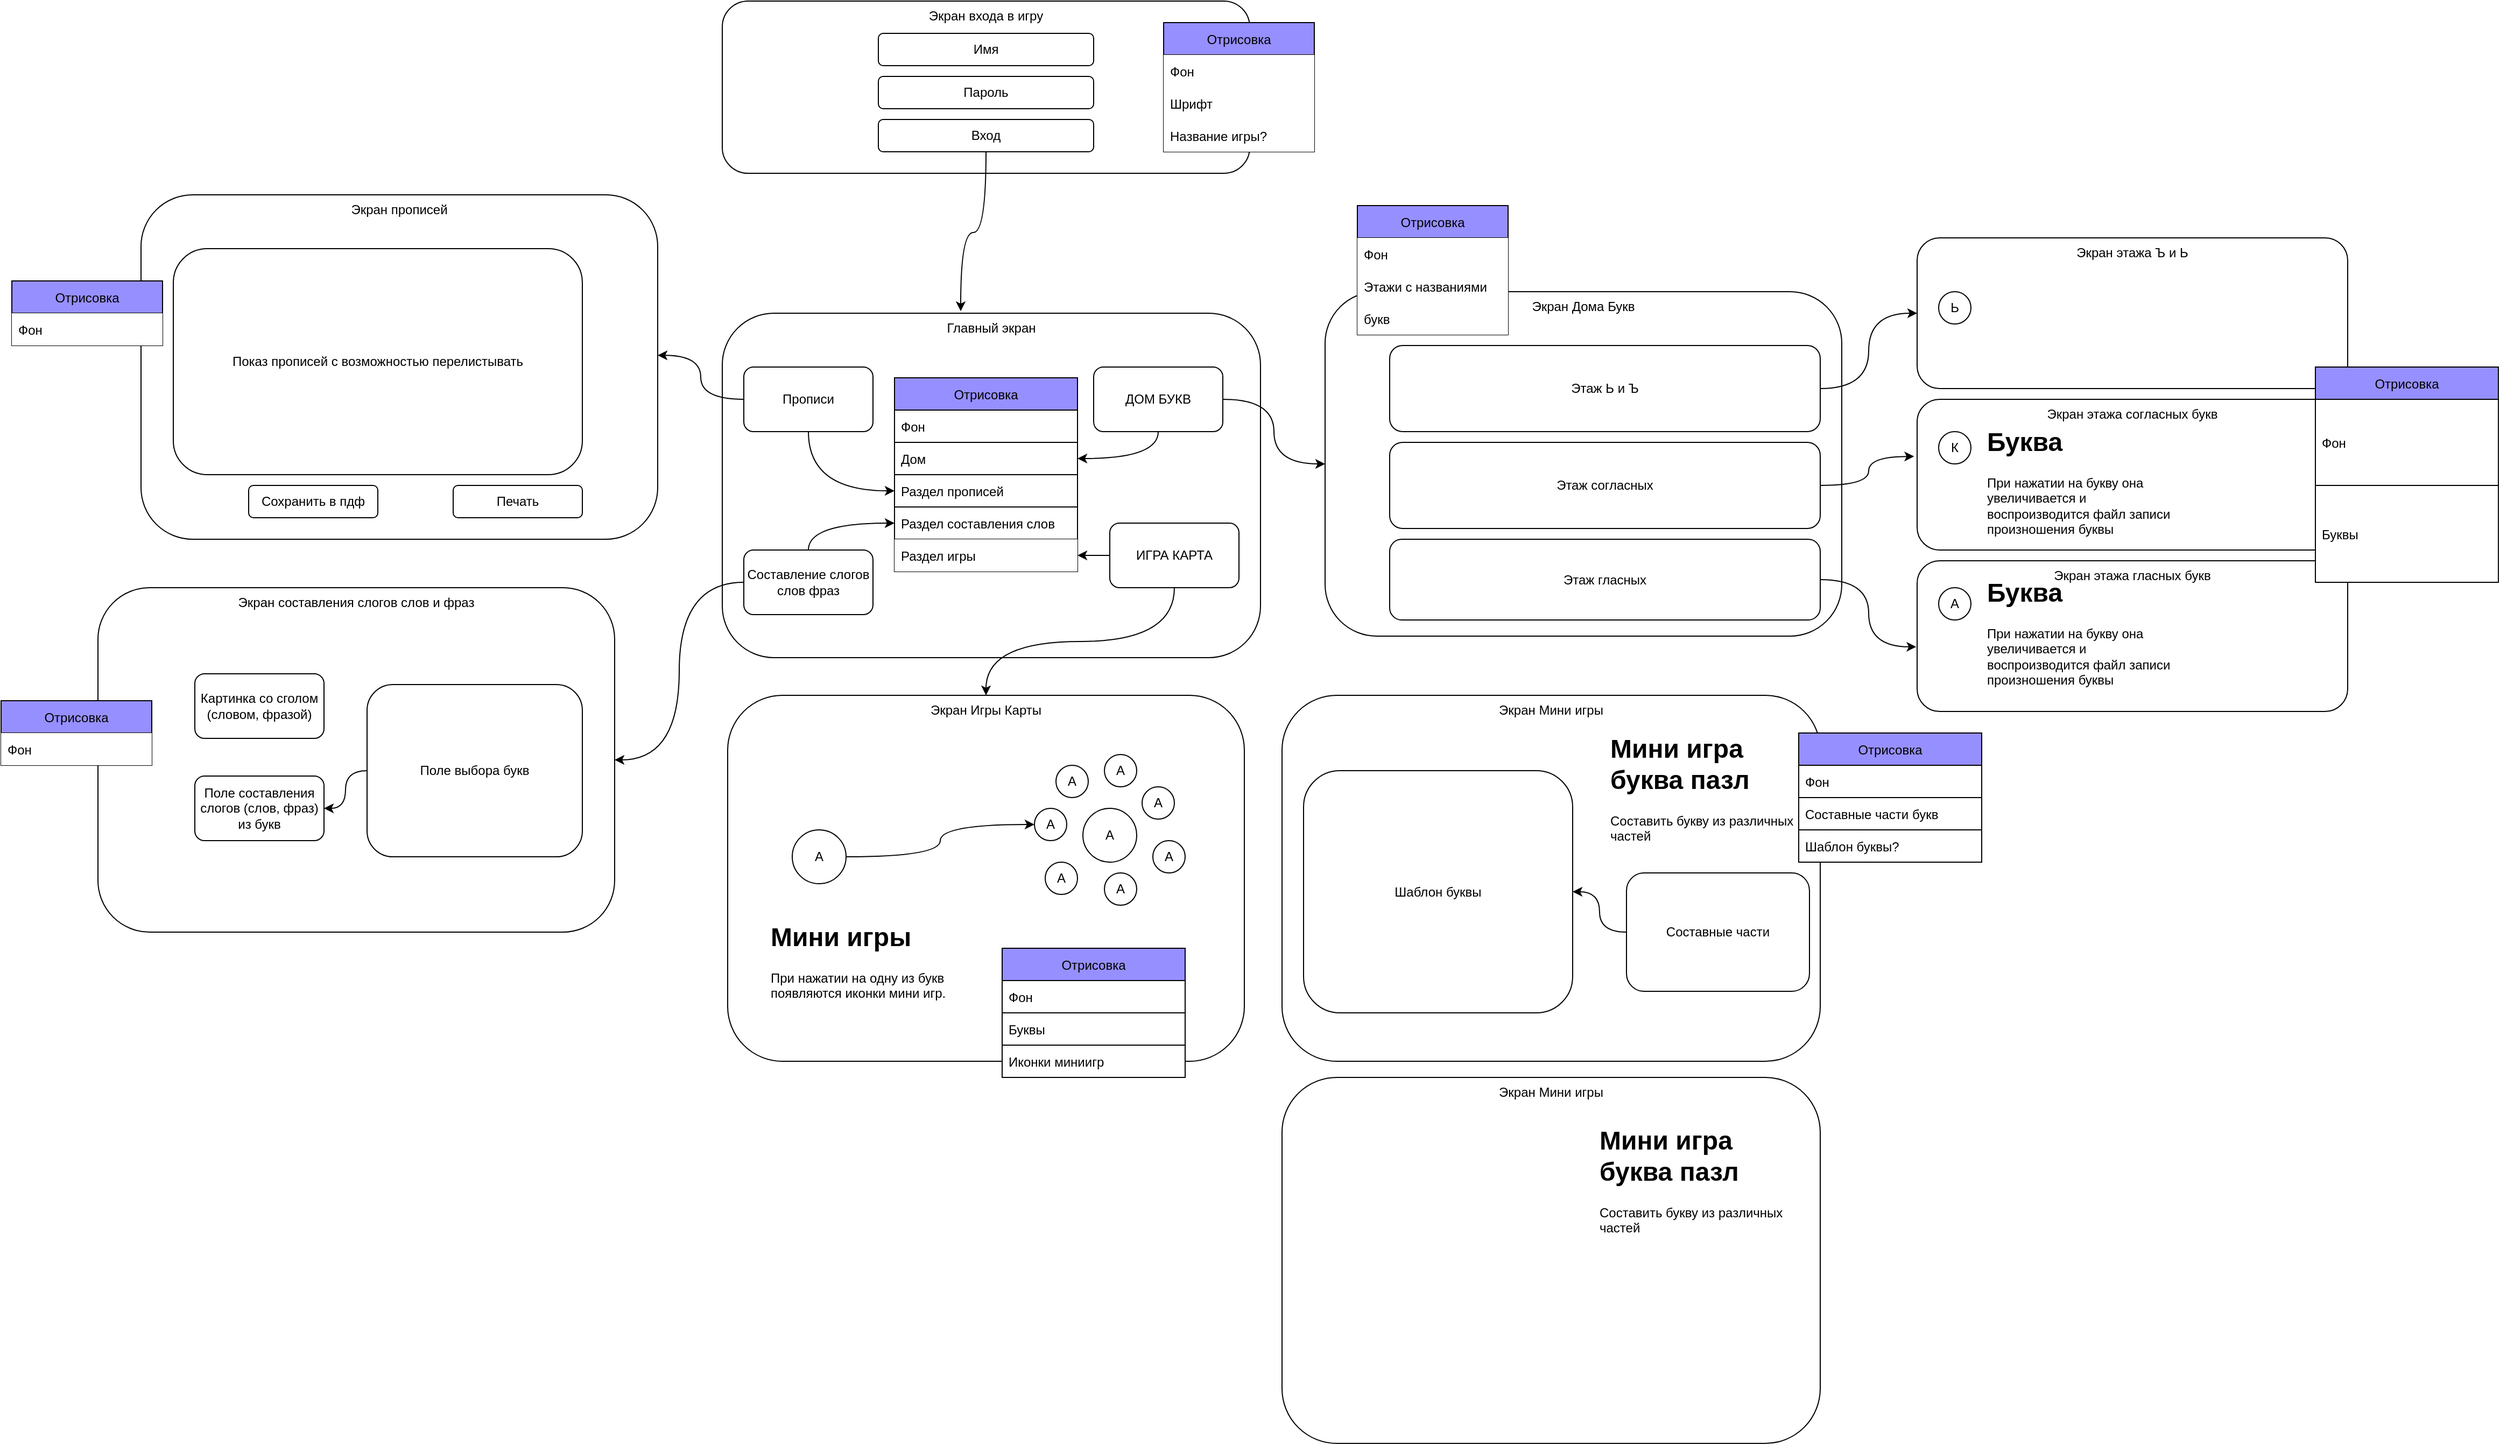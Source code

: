 <mxfile version="15.8.7" type="device"><diagram id="fWGqU9mlyFBTB8GUY1aj" name="Страница 1"><mxGraphModel dx="1929" dy="865" grid="1" gridSize="10" guides="1" tooltips="1" connect="1" arrows="1" fold="1" page="1" pageScale="1" pageWidth="827" pageHeight="1169" math="0" shadow="0"><root><mxCell id="0"/><mxCell id="1" parent="0"/><mxCell id="bsmLuM1coitODcAGCPhI-56" value="Экран входа в игру" style="rounded=1;whiteSpace=wrap;html=1;verticalAlign=top;" parent="1" vertex="1"><mxGeometry x="120" y="10" width="490" height="160" as="geometry"/></mxCell><mxCell id="bsmLuM1coitODcAGCPhI-57" value="Имя" style="rounded=1;whiteSpace=wrap;html=1;comic=0;" parent="1" vertex="1"><mxGeometry x="265" y="40" width="200" height="30" as="geometry"/></mxCell><mxCell id="bsmLuM1coitODcAGCPhI-58" value="Главный экран" style="rounded=1;whiteSpace=wrap;html=1;verticalAlign=top;" parent="1" vertex="1"><mxGeometry x="120" y="300" width="500" height="320" as="geometry"/></mxCell><mxCell id="sqj6honU5eyAA5BQc8_O-40" style="edgeStyle=orthogonalEdgeStyle;curved=1;rounded=0;orthogonalLoop=1;jettySize=auto;html=1;exitX=0;exitY=0.5;exitDx=0;exitDy=0;entryX=1;entryY=0.5;entryDx=0;entryDy=0;" edge="1" parent="1" source="bsmLuM1coitODcAGCPhI-59" target="sqj6honU5eyAA5BQc8_O-22"><mxGeometry relative="1" as="geometry"/></mxCell><mxCell id="sqj6honU5eyAA5BQc8_O-62" style="edgeStyle=orthogonalEdgeStyle;curved=1;rounded=0;orthogonalLoop=1;jettySize=auto;html=1;exitX=0.5;exitY=0;exitDx=0;exitDy=0;entryX=0;entryY=0.75;entryDx=0;entryDy=0;" edge="1" parent="1" source="bsmLuM1coitODcAGCPhI-59" target="sqj6honU5eyAA5BQc8_O-51"><mxGeometry relative="1" as="geometry"/></mxCell><mxCell id="bsmLuM1coitODcAGCPhI-59" value="Составление слогов слов фраз" style="rounded=1;whiteSpace=wrap;html=1;" parent="1" vertex="1"><mxGeometry x="140" y="520" width="120" height="60" as="geometry"/></mxCell><mxCell id="sqj6honU5eyAA5BQc8_O-39" style="edgeStyle=orthogonalEdgeStyle;curved=1;rounded=0;orthogonalLoop=1;jettySize=auto;html=1;exitX=0;exitY=0.5;exitDx=0;exitDy=0;entryX=1;entryY=0.466;entryDx=0;entryDy=0;entryPerimeter=0;" edge="1" parent="1" source="bsmLuM1coitODcAGCPhI-60" target="sqj6honU5eyAA5BQc8_O-35"><mxGeometry relative="1" as="geometry"/></mxCell><mxCell id="sqj6honU5eyAA5BQc8_O-61" style="edgeStyle=orthogonalEdgeStyle;curved=1;rounded=0;orthogonalLoop=1;jettySize=auto;html=1;exitX=0.5;exitY=1;exitDx=0;exitDy=0;entryX=0;entryY=0.5;entryDx=0;entryDy=0;" edge="1" parent="1" source="bsmLuM1coitODcAGCPhI-60" target="sqj6honU5eyAA5BQc8_O-53"><mxGeometry relative="1" as="geometry"/></mxCell><mxCell id="bsmLuM1coitODcAGCPhI-60" value="Прописи" style="rounded=1;whiteSpace=wrap;html=1;" parent="1" vertex="1"><mxGeometry x="140" y="350" width="120" height="60" as="geometry"/></mxCell><mxCell id="sqj6honU5eyAA5BQc8_O-30" style="edgeStyle=orthogonalEdgeStyle;curved=1;rounded=0;orthogonalLoop=1;jettySize=auto;html=1;exitX=1;exitY=0.5;exitDx=0;exitDy=0;entryX=0;entryY=0.5;entryDx=0;entryDy=0;" edge="1" parent="1" source="bsmLuM1coitODcAGCPhI-61" target="sqj6honU5eyAA5BQc8_O-7"><mxGeometry relative="1" as="geometry"/></mxCell><mxCell id="sqj6honU5eyAA5BQc8_O-58" style="edgeStyle=orthogonalEdgeStyle;curved=1;rounded=0;orthogonalLoop=1;jettySize=auto;html=1;exitX=0.5;exitY=1;exitDx=0;exitDy=0;entryX=1;entryY=0.5;entryDx=0;entryDy=0;" edge="1" parent="1" source="bsmLuM1coitODcAGCPhI-61" target="sqj6honU5eyAA5BQc8_O-52"><mxGeometry relative="1" as="geometry"/></mxCell><mxCell id="bsmLuM1coitODcAGCPhI-61" value="ДОМ БУКВ" style="rounded=1;whiteSpace=wrap;html=1;" parent="1" vertex="1"><mxGeometry x="465" y="350" width="120" height="60" as="geometry"/></mxCell><mxCell id="sqj6honU5eyAA5BQc8_O-28" style="edgeStyle=orthogonalEdgeStyle;curved=1;rounded=0;orthogonalLoop=1;jettySize=auto;html=1;exitX=0.5;exitY=1;exitDx=0;exitDy=0;" edge="1" parent="1" source="bsmLuM1coitODcAGCPhI-62" target="bsmLuM1coitODcAGCPhI-66"><mxGeometry relative="1" as="geometry"/></mxCell><mxCell id="sqj6honU5eyAA5BQc8_O-59" style="edgeStyle=orthogonalEdgeStyle;curved=1;rounded=0;orthogonalLoop=1;jettySize=auto;html=1;exitX=0;exitY=0.5;exitDx=0;exitDy=0;entryX=1;entryY=0.5;entryDx=0;entryDy=0;" edge="1" parent="1" source="bsmLuM1coitODcAGCPhI-62" target="sqj6honU5eyAA5BQc8_O-57"><mxGeometry relative="1" as="geometry"/></mxCell><mxCell id="bsmLuM1coitODcAGCPhI-62" value="ИГРА КАРТА" style="rounded=1;whiteSpace=wrap;html=1;" parent="1" vertex="1"><mxGeometry x="480" y="495" width="120" height="60" as="geometry"/></mxCell><mxCell id="bsmLuM1coitODcAGCPhI-66" value="Экран Игры Карты" style="rounded=1;whiteSpace=wrap;html=1;verticalAlign=top;" parent="1" vertex="1"><mxGeometry x="125" y="655" width="480" height="340" as="geometry"/></mxCell><mxCell id="bsmLuM1coitODcAGCPhI-67" value="А" style="ellipse;whiteSpace=wrap;html=1;aspect=fixed;" parent="1" vertex="1"><mxGeometry x="455" y="760" width="50" height="50" as="geometry"/></mxCell><mxCell id="bsmLuM1coitODcAGCPhI-68" value="А" style="ellipse;whiteSpace=wrap;html=1;aspect=fixed;" parent="1" vertex="1"><mxGeometry x="430" y="720" width="30" height="30" as="geometry"/></mxCell><mxCell id="bsmLuM1coitODcAGCPhI-69" value="А" style="ellipse;whiteSpace=wrap;html=1;aspect=fixed;" parent="1" vertex="1"><mxGeometry x="475" y="710" width="30" height="30" as="geometry"/></mxCell><mxCell id="bsmLuM1coitODcAGCPhI-70" value="А" style="ellipse;whiteSpace=wrap;html=1;aspect=fixed;" parent="1" vertex="1"><mxGeometry x="510" y="740" width="30" height="30" as="geometry"/></mxCell><mxCell id="bsmLuM1coitODcAGCPhI-71" value="А" style="ellipse;whiteSpace=wrap;html=1;aspect=fixed;" parent="1" vertex="1"><mxGeometry x="520" y="790" width="30" height="30" as="geometry"/></mxCell><mxCell id="bsmLuM1coitODcAGCPhI-72" value="А" style="ellipse;whiteSpace=wrap;html=1;aspect=fixed;" parent="1" vertex="1"><mxGeometry x="475" y="820" width="30" height="30" as="geometry"/></mxCell><mxCell id="bsmLuM1coitODcAGCPhI-73" value="А" style="ellipse;whiteSpace=wrap;html=1;aspect=fixed;" parent="1" vertex="1"><mxGeometry x="420" y="810" width="30" height="30" as="geometry"/></mxCell><mxCell id="bsmLuM1coitODcAGCPhI-74" value="А" style="ellipse;whiteSpace=wrap;html=1;aspect=fixed;" parent="1" vertex="1"><mxGeometry x="410" y="760" width="30" height="30" as="geometry"/></mxCell><mxCell id="sqj6honU5eyAA5BQc8_O-1" value="Пароль" style="rounded=1;whiteSpace=wrap;html=1;comic=0;" vertex="1" parent="1"><mxGeometry x="265" y="80" width="200" height="30" as="geometry"/></mxCell><mxCell id="sqj6honU5eyAA5BQc8_O-31" style="edgeStyle=orthogonalEdgeStyle;curved=1;rounded=0;orthogonalLoop=1;jettySize=auto;html=1;exitX=0.5;exitY=1;exitDx=0;exitDy=0;entryX=0.443;entryY=-0.006;entryDx=0;entryDy=0;entryPerimeter=0;" edge="1" parent="1" source="sqj6honU5eyAA5BQc8_O-2" target="bsmLuM1coitODcAGCPhI-58"><mxGeometry relative="1" as="geometry"/></mxCell><mxCell id="sqj6honU5eyAA5BQc8_O-2" value="Вход" style="rounded=1;whiteSpace=wrap;html=1;comic=0;" vertex="1" parent="1"><mxGeometry x="265" y="120" width="200" height="30" as="geometry"/></mxCell><mxCell id="sqj6honU5eyAA5BQc8_O-4" value="&lt;h1&gt;Мини игры&lt;/h1&gt;&lt;p&gt;При нажатии на одну из букв появляются иконки мини игр.&lt;/p&gt;" style="text;html=1;strokeColor=none;fillColor=none;spacing=5;spacingTop=-20;whiteSpace=wrap;overflow=hidden;rounded=0;comic=0;" vertex="1" parent="1"><mxGeometry x="160" y="860" width="190" height="120" as="geometry"/></mxCell><mxCell id="sqj6honU5eyAA5BQc8_O-29" style="edgeStyle=orthogonalEdgeStyle;curved=1;rounded=0;orthogonalLoop=1;jettySize=auto;html=1;exitX=1;exitY=0.5;exitDx=0;exitDy=0;entryX=0;entryY=0.5;entryDx=0;entryDy=0;" edge="1" parent="1" source="sqj6honU5eyAA5BQc8_O-5" target="bsmLuM1coitODcAGCPhI-74"><mxGeometry relative="1" as="geometry"/></mxCell><mxCell id="sqj6honU5eyAA5BQc8_O-5" value="А" style="ellipse;whiteSpace=wrap;html=1;aspect=fixed;" vertex="1" parent="1"><mxGeometry x="185" y="780" width="50" height="50" as="geometry"/></mxCell><mxCell id="sqj6honU5eyAA5BQc8_O-7" value="Экран Дома Букв" style="rounded=1;whiteSpace=wrap;html=1;verticalAlign=top;" vertex="1" parent="1"><mxGeometry x="680" y="280" width="480" height="320" as="geometry"/></mxCell><mxCell id="sqj6honU5eyAA5BQc8_O-32" style="edgeStyle=orthogonalEdgeStyle;curved=1;rounded=0;orthogonalLoop=1;jettySize=auto;html=1;exitX=1;exitY=0.5;exitDx=0;exitDy=0;entryX=0;entryY=0.5;entryDx=0;entryDy=0;" edge="1" parent="1" source="bsmLuM1coitODcAGCPhI-65" target="sqj6honU5eyAA5BQc8_O-10"><mxGeometry relative="1" as="geometry"/></mxCell><mxCell id="bsmLuM1coitODcAGCPhI-65" value="Этаж Ь и Ъ" style="rounded=1;whiteSpace=wrap;html=1;" parent="1" vertex="1"><mxGeometry x="740" y="330" width="400" height="80" as="geometry"/></mxCell><mxCell id="sqj6honU5eyAA5BQc8_O-33" style="edgeStyle=orthogonalEdgeStyle;curved=1;rounded=0;orthogonalLoop=1;jettySize=auto;html=1;exitX=1;exitY=0.5;exitDx=0;exitDy=0;entryX=-0.007;entryY=0.379;entryDx=0;entryDy=0;entryPerimeter=0;" edge="1" parent="1" source="bsmLuM1coitODcAGCPhI-64" target="sqj6honU5eyAA5BQc8_O-11"><mxGeometry relative="1" as="geometry"/></mxCell><mxCell id="bsmLuM1coitODcAGCPhI-64" value="Этаж согласных" style="rounded=1;whiteSpace=wrap;html=1;" parent="1" vertex="1"><mxGeometry x="740" y="420" width="400" height="80" as="geometry"/></mxCell><mxCell id="sqj6honU5eyAA5BQc8_O-34" style="edgeStyle=orthogonalEdgeStyle;curved=1;rounded=0;orthogonalLoop=1;jettySize=auto;html=1;exitX=1;exitY=0.5;exitDx=0;exitDy=0;entryX=-0.002;entryY=0.571;entryDx=0;entryDy=0;entryPerimeter=0;" edge="1" parent="1" source="bsmLuM1coitODcAGCPhI-63" target="sqj6honU5eyAA5BQc8_O-12"><mxGeometry relative="1" as="geometry"/></mxCell><mxCell id="bsmLuM1coitODcAGCPhI-63" value="Этаж гласных" style="rounded=1;whiteSpace=wrap;html=1;" parent="1" vertex="1"><mxGeometry x="740" y="510" width="400" height="75" as="geometry"/></mxCell><mxCell id="sqj6honU5eyAA5BQc8_O-10" value="Экран этажа Ъ и Ь" style="rounded=1;whiteSpace=wrap;html=1;comic=0;verticalAlign=top;" vertex="1" parent="1"><mxGeometry x="1230" y="230" width="400" height="140" as="geometry"/></mxCell><mxCell id="sqj6honU5eyAA5BQc8_O-11" value="Экран этажа согласных букв" style="rounded=1;whiteSpace=wrap;html=1;comic=0;verticalAlign=top;" vertex="1" parent="1"><mxGeometry x="1230" y="380" width="400" height="140" as="geometry"/></mxCell><mxCell id="sqj6honU5eyAA5BQc8_O-12" value="Экран этажа гласных букв" style="rounded=1;whiteSpace=wrap;html=1;comic=0;verticalAlign=top;" vertex="1" parent="1"><mxGeometry x="1230" y="530" width="400" height="140" as="geometry"/></mxCell><mxCell id="sqj6honU5eyAA5BQc8_O-17" value="К" style="ellipse;whiteSpace=wrap;html=1;aspect=fixed;comic=0;" vertex="1" parent="1"><mxGeometry x="1250" y="410" width="30" height="30" as="geometry"/></mxCell><mxCell id="sqj6honU5eyAA5BQc8_O-18" value="&lt;h1&gt;Буква&lt;/h1&gt;&lt;p&gt;При нажатии на букву она увеличивается и воспроизводится файл записи произношения буквы&lt;/p&gt;" style="text;html=1;strokeColor=none;fillColor=none;spacing=5;spacingTop=-20;whiteSpace=wrap;overflow=hidden;rounded=0;comic=0;" vertex="1" parent="1"><mxGeometry x="1290" y="400" width="190" height="120" as="geometry"/></mxCell><mxCell id="sqj6honU5eyAA5BQc8_O-19" value="&lt;h1&gt;Буква&lt;/h1&gt;&lt;p&gt;При нажатии на букву она увеличивается и воспроизводится файл записи произношения буквы&lt;/p&gt;" style="text;html=1;strokeColor=none;fillColor=none;spacing=5;spacingTop=-20;whiteSpace=wrap;overflow=hidden;rounded=0;comic=0;" vertex="1" parent="1"><mxGeometry x="1290" y="540" width="190" height="120" as="geometry"/></mxCell><mxCell id="sqj6honU5eyAA5BQc8_O-20" value="А" style="ellipse;whiteSpace=wrap;html=1;aspect=fixed;comic=0;" vertex="1" parent="1"><mxGeometry x="1250" y="555" width="30" height="30" as="geometry"/></mxCell><mxCell id="sqj6honU5eyAA5BQc8_O-21" value="Ь" style="ellipse;whiteSpace=wrap;html=1;aspect=fixed;comic=0;" vertex="1" parent="1"><mxGeometry x="1250" y="280" width="30" height="30" as="geometry"/></mxCell><mxCell id="sqj6honU5eyAA5BQc8_O-22" value="Экран составления слогов слов и фраз" style="rounded=1;whiteSpace=wrap;html=1;verticalAlign=top;" vertex="1" parent="1"><mxGeometry x="-460" y="555" width="480" height="320" as="geometry"/></mxCell><mxCell id="sqj6honU5eyAA5BQc8_O-23" value="Картинка со сголом (словом, фразой)" style="rounded=1;whiteSpace=wrap;html=1;comic=0;" vertex="1" parent="1"><mxGeometry x="-370" y="635" width="120" height="60" as="geometry"/></mxCell><mxCell id="sqj6honU5eyAA5BQc8_O-26" style="edgeStyle=orthogonalEdgeStyle;rounded=0;orthogonalLoop=1;jettySize=auto;html=1;exitX=0;exitY=0.5;exitDx=0;exitDy=0;entryX=1;entryY=0.5;entryDx=0;entryDy=0;curved=1;" edge="1" parent="1" source="sqj6honU5eyAA5BQc8_O-24" target="sqj6honU5eyAA5BQc8_O-25"><mxGeometry relative="1" as="geometry"/></mxCell><mxCell id="sqj6honU5eyAA5BQc8_O-24" value="Поле выбора букв" style="rounded=1;whiteSpace=wrap;html=1;comic=0;" vertex="1" parent="1"><mxGeometry x="-210" y="645" width="200" height="160" as="geometry"/></mxCell><mxCell id="sqj6honU5eyAA5BQc8_O-25" value="Поле составления слогов (слов, фраз) из букв" style="rounded=1;whiteSpace=wrap;html=1;comic=0;" vertex="1" parent="1"><mxGeometry x="-370" y="730" width="120" height="60" as="geometry"/></mxCell><mxCell id="sqj6honU5eyAA5BQc8_O-35" value="Экран прописей" style="rounded=1;whiteSpace=wrap;html=1;verticalAlign=top;" vertex="1" parent="1"><mxGeometry x="-420" y="190" width="480" height="320" as="geometry"/></mxCell><mxCell id="sqj6honU5eyAA5BQc8_O-36" value="Показ прописей с возможностью перелистывать" style="rounded=1;whiteSpace=wrap;html=1;comic=0;" vertex="1" parent="1"><mxGeometry x="-390" y="240" width="380" height="210" as="geometry"/></mxCell><mxCell id="sqj6honU5eyAA5BQc8_O-37" value="Сохранить в пдф" style="rounded=1;whiteSpace=wrap;html=1;comic=0;" vertex="1" parent="1"><mxGeometry x="-320" y="460" width="120" height="30" as="geometry"/></mxCell><mxCell id="sqj6honU5eyAA5BQc8_O-38" value="Печать" style="rounded=1;whiteSpace=wrap;html=1;comic=0;" vertex="1" parent="1"><mxGeometry x="-130" y="460" width="120" height="30" as="geometry"/></mxCell><mxCell id="sqj6honU5eyAA5BQc8_O-41" value="Отрисовка" style="swimlane;fontStyle=0;childLayout=stackLayout;horizontal=1;startSize=30;horizontalStack=0;resizeParent=1;resizeParentMax=0;resizeLast=0;collapsible=1;marginBottom=0;comic=0;fillColor=#968FFF;" vertex="1" parent="1"><mxGeometry x="530" y="30" width="140" height="120" as="geometry"/></mxCell><mxCell id="sqj6honU5eyAA5BQc8_O-42" value="Фон" style="text;align=left;verticalAlign=middle;spacingLeft=4;spacingRight=4;overflow=hidden;points=[[0,0.5],[1,0.5]];portConstraint=eastwest;rotatable=0;comic=0;fillColor=default;" vertex="1" parent="sqj6honU5eyAA5BQc8_O-41"><mxGeometry y="30" width="140" height="30" as="geometry"/></mxCell><mxCell id="sqj6honU5eyAA5BQc8_O-43" value="Шрифт" style="text;strokeColor=none;fillColor=default;align=left;verticalAlign=middle;spacingLeft=4;spacingRight=4;overflow=hidden;points=[[0,0.5],[1,0.5]];portConstraint=eastwest;rotatable=0;comic=0;" vertex="1" parent="sqj6honU5eyAA5BQc8_O-41"><mxGeometry y="60" width="140" height="30" as="geometry"/></mxCell><mxCell id="sqj6honU5eyAA5BQc8_O-44" value="Название игры?" style="text;strokeColor=none;fillColor=default;align=left;verticalAlign=middle;spacingLeft=4;spacingRight=4;overflow=hidden;points=[[0,0.5],[1,0.5]];portConstraint=eastwest;rotatable=0;comic=0;" vertex="1" parent="sqj6honU5eyAA5BQc8_O-41"><mxGeometry y="90" width="140" height="30" as="geometry"/></mxCell><mxCell id="sqj6honU5eyAA5BQc8_O-45" value="Экран Мини игры" style="rounded=1;whiteSpace=wrap;html=1;verticalAlign=top;" vertex="1" parent="1"><mxGeometry x="640" y="655" width="500" height="340" as="geometry"/></mxCell><mxCell id="sqj6honU5eyAA5BQc8_O-46" value="&lt;h1&gt;Мини игра буква пазл&lt;/h1&gt;&lt;p&gt;Составить букву из различных частей&lt;/p&gt;" style="text;html=1;strokeColor=none;fillColor=none;spacing=5;spacingTop=-20;whiteSpace=wrap;overflow=hidden;rounded=0;comic=0;" vertex="1" parent="1"><mxGeometry x="940" y="685" width="190" height="120" as="geometry"/></mxCell><mxCell id="sqj6honU5eyAA5BQc8_O-47" value="Шаблон буквы" style="rounded=1;whiteSpace=wrap;html=1;comic=0;" vertex="1" parent="1"><mxGeometry x="660" y="725" width="250" height="225" as="geometry"/></mxCell><mxCell id="sqj6honU5eyAA5BQc8_O-50" style="edgeStyle=orthogonalEdgeStyle;curved=1;rounded=0;orthogonalLoop=1;jettySize=auto;html=1;exitX=0;exitY=0.5;exitDx=0;exitDy=0;entryX=1;entryY=0.5;entryDx=0;entryDy=0;" edge="1" parent="1" source="sqj6honU5eyAA5BQc8_O-48" target="sqj6honU5eyAA5BQc8_O-47"><mxGeometry relative="1" as="geometry"/></mxCell><mxCell id="sqj6honU5eyAA5BQc8_O-48" value="Составные части" style="rounded=1;whiteSpace=wrap;html=1;comic=0;" vertex="1" parent="1"><mxGeometry x="960" y="820" width="170" height="110" as="geometry"/></mxCell><mxCell id="sqj6honU5eyAA5BQc8_O-51" value="Отрисовка" style="swimlane;fontStyle=0;childLayout=stackLayout;horizontal=1;startSize=30;horizontalStack=0;resizeParent=1;resizeParentMax=0;resizeLast=0;collapsible=1;marginBottom=0;comic=0;fillColor=#968FFF;" vertex="1" parent="1"><mxGeometry x="280" y="360" width="170" height="180" as="geometry"/></mxCell><mxCell id="sqj6honU5eyAA5BQc8_O-55" value="Фон    " style="text;align=left;verticalAlign=middle;spacingLeft=4;spacingRight=4;overflow=hidden;points=[[0,0.5],[1,0.5]];portConstraint=eastwest;rotatable=0;comic=0;fillColor=default;strokeColor=default;" vertex="1" parent="sqj6honU5eyAA5BQc8_O-51"><mxGeometry y="30" width="170" height="30" as="geometry"/></mxCell><mxCell id="sqj6honU5eyAA5BQc8_O-52" value="Дом" style="text;align=left;verticalAlign=middle;spacingLeft=4;spacingRight=4;overflow=hidden;points=[[0,0.5],[1,0.5]];portConstraint=eastwest;rotatable=0;comic=0;fillColor=default;strokeColor=default;" vertex="1" parent="sqj6honU5eyAA5BQc8_O-51"><mxGeometry y="60" width="170" height="30" as="geometry"/></mxCell><mxCell id="sqj6honU5eyAA5BQc8_O-53" value="Раздел прописей" style="text;strokeColor=default;fillColor=default;align=left;verticalAlign=middle;spacingLeft=4;spacingRight=4;overflow=hidden;points=[[0,0.5],[1,0.5]];portConstraint=eastwest;rotatable=0;comic=0;" vertex="1" parent="sqj6honU5eyAA5BQc8_O-51"><mxGeometry y="90" width="170" height="30" as="geometry"/></mxCell><mxCell id="sqj6honU5eyAA5BQc8_O-56" value="Раздел составления слов" style="text;strokeColor=default;fillColor=default;align=left;verticalAlign=middle;spacingLeft=4;spacingRight=4;overflow=hidden;points=[[0,0.5],[1,0.5]];portConstraint=eastwest;rotatable=0;comic=0;" vertex="1" parent="sqj6honU5eyAA5BQc8_O-51"><mxGeometry y="120" width="170" height="30" as="geometry"/></mxCell><mxCell id="sqj6honU5eyAA5BQc8_O-57" value="Раздел игры" style="text;strokeColor=none;fillColor=default;align=left;verticalAlign=middle;spacingLeft=4;spacingRight=4;overflow=hidden;points=[[0,0.5],[1,0.5]];portConstraint=eastwest;rotatable=0;comic=0;" vertex="1" parent="sqj6honU5eyAA5BQc8_O-51"><mxGeometry y="150" width="170" height="30" as="geometry"/></mxCell><mxCell id="sqj6honU5eyAA5BQc8_O-63" value="Отрисовка" style="swimlane;fontStyle=0;childLayout=stackLayout;horizontal=1;startSize=30;horizontalStack=0;resizeParent=1;resizeParentMax=0;resizeLast=0;collapsible=1;marginBottom=0;comic=0;fillColor=#968FFF;" vertex="1" parent="1"><mxGeometry x="710" y="200" width="140" height="120" as="geometry"/></mxCell><mxCell id="sqj6honU5eyAA5BQc8_O-64" value="Фон" style="text;align=left;verticalAlign=middle;spacingLeft=4;spacingRight=4;overflow=hidden;points=[[0,0.5],[1,0.5]];portConstraint=eastwest;rotatable=0;comic=0;fillColor=default;" vertex="1" parent="sqj6honU5eyAA5BQc8_O-63"><mxGeometry y="30" width="140" height="30" as="geometry"/></mxCell><mxCell id="sqj6honU5eyAA5BQc8_O-65" value="Этажи с названиями " style="text;strokeColor=none;fillColor=default;align=left;verticalAlign=middle;spacingLeft=4;spacingRight=4;overflow=hidden;points=[[0,0.5],[1,0.5]];portConstraint=eastwest;rotatable=0;comic=0;" vertex="1" parent="sqj6honU5eyAA5BQc8_O-63"><mxGeometry y="60" width="140" height="30" as="geometry"/></mxCell><mxCell id="sqj6honU5eyAA5BQc8_O-66" value="букв" style="text;strokeColor=none;fillColor=default;align=left;verticalAlign=middle;spacingLeft=4;spacingRight=4;overflow=hidden;points=[[0,0.5],[1,0.5]];portConstraint=eastwest;rotatable=0;comic=0;" vertex="1" parent="sqj6honU5eyAA5BQc8_O-63"><mxGeometry y="90" width="140" height="30" as="geometry"/></mxCell><mxCell id="sqj6honU5eyAA5BQc8_O-67" value="Отрисовка" style="swimlane;fontStyle=0;childLayout=stackLayout;horizontal=1;startSize=30;horizontalStack=0;resizeParent=1;resizeParentMax=0;resizeLast=0;collapsible=1;marginBottom=0;comic=0;fillColor=#968FFF;" vertex="1" parent="1"><mxGeometry x="1600" y="350" width="170" height="200" as="geometry"/></mxCell><mxCell id="sqj6honU5eyAA5BQc8_O-68" value="Фон    " style="text;align=left;verticalAlign=middle;spacingLeft=4;spacingRight=4;overflow=hidden;points=[[0,0.5],[1,0.5]];portConstraint=eastwest;rotatable=0;comic=0;fillColor=default;strokeColor=default;" vertex="1" parent="sqj6honU5eyAA5BQc8_O-67"><mxGeometry y="30" width="170" height="80" as="geometry"/></mxCell><mxCell id="sqj6honU5eyAA5BQc8_O-69" value="Буквы" style="text;align=left;verticalAlign=middle;spacingLeft=4;spacingRight=4;overflow=hidden;points=[[0,0.5],[1,0.5]];portConstraint=eastwest;rotatable=0;comic=0;fillColor=default;strokeColor=default;" vertex="1" parent="sqj6honU5eyAA5BQc8_O-67"><mxGeometry y="110" width="170" height="90" as="geometry"/></mxCell><mxCell id="sqj6honU5eyAA5BQc8_O-74" value="Отрисовка" style="swimlane;fontStyle=0;childLayout=stackLayout;horizontal=1;startSize=30;horizontalStack=0;resizeParent=1;resizeParentMax=0;resizeLast=0;collapsible=1;marginBottom=0;comic=0;fillColor=#968FFF;" vertex="1" parent="1"><mxGeometry x="-540" y="270" width="140" height="60" as="geometry"/></mxCell><mxCell id="sqj6honU5eyAA5BQc8_O-75" value="Фон" style="text;align=left;verticalAlign=middle;spacingLeft=4;spacingRight=4;overflow=hidden;points=[[0,0.5],[1,0.5]];portConstraint=eastwest;rotatable=0;comic=0;fillColor=default;" vertex="1" parent="sqj6honU5eyAA5BQc8_O-74"><mxGeometry y="30" width="140" height="30" as="geometry"/></mxCell><mxCell id="sqj6honU5eyAA5BQc8_O-78" value="Отрисовка" style="swimlane;fontStyle=0;childLayout=stackLayout;horizontal=1;startSize=30;horizontalStack=0;resizeParent=1;resizeParentMax=0;resizeLast=0;collapsible=1;marginBottom=0;comic=0;fillColor=#968FFF;" vertex="1" parent="1"><mxGeometry x="-550" y="660" width="140" height="60" as="geometry"/></mxCell><mxCell id="sqj6honU5eyAA5BQc8_O-79" value="Фон" style="text;align=left;verticalAlign=middle;spacingLeft=4;spacingRight=4;overflow=hidden;points=[[0,0.5],[1,0.5]];portConstraint=eastwest;rotatable=0;comic=0;fillColor=default;" vertex="1" parent="sqj6honU5eyAA5BQc8_O-78"><mxGeometry y="30" width="140" height="30" as="geometry"/></mxCell><mxCell id="sqj6honU5eyAA5BQc8_O-80" value="Отрисовка" style="swimlane;fontStyle=0;childLayout=stackLayout;horizontal=1;startSize=30;horizontalStack=0;resizeParent=1;resizeParentMax=0;resizeLast=0;collapsible=1;marginBottom=0;comic=0;fillColor=#968FFF;" vertex="1" parent="1"><mxGeometry x="380" y="890" width="170" height="120" as="geometry"/></mxCell><mxCell id="sqj6honU5eyAA5BQc8_O-81" value="Фон    " style="text;align=left;verticalAlign=middle;spacingLeft=4;spacingRight=4;overflow=hidden;points=[[0,0.5],[1,0.5]];portConstraint=eastwest;rotatable=0;comic=0;fillColor=default;strokeColor=default;" vertex="1" parent="sqj6honU5eyAA5BQc8_O-80"><mxGeometry y="30" width="170" height="30" as="geometry"/></mxCell><mxCell id="sqj6honU5eyAA5BQc8_O-82" value="Буквы" style="text;align=left;verticalAlign=middle;spacingLeft=4;spacingRight=4;overflow=hidden;points=[[0,0.5],[1,0.5]];portConstraint=eastwest;rotatable=0;comic=0;fillColor=default;strokeColor=default;" vertex="1" parent="sqj6honU5eyAA5BQc8_O-80"><mxGeometry y="60" width="170" height="30" as="geometry"/></mxCell><mxCell id="sqj6honU5eyAA5BQc8_O-83" value="Иконки миниигр" style="text;strokeColor=default;fillColor=default;align=left;verticalAlign=middle;spacingLeft=4;spacingRight=4;overflow=hidden;points=[[0,0.5],[1,0.5]];portConstraint=eastwest;rotatable=0;comic=0;" vertex="1" parent="sqj6honU5eyAA5BQc8_O-80"><mxGeometry y="90" width="170" height="30" as="geometry"/></mxCell><mxCell id="sqj6honU5eyAA5BQc8_O-86" value="Отрисовка" style="swimlane;fontStyle=0;childLayout=stackLayout;horizontal=1;startSize=30;horizontalStack=0;resizeParent=1;resizeParentMax=0;resizeLast=0;collapsible=1;marginBottom=0;comic=0;fillColor=#968FFF;" vertex="1" parent="1"><mxGeometry x="1120" y="690" width="170" height="120" as="geometry"/></mxCell><mxCell id="sqj6honU5eyAA5BQc8_O-87" value="Фон    " style="text;align=left;verticalAlign=middle;spacingLeft=4;spacingRight=4;overflow=hidden;points=[[0,0.5],[1,0.5]];portConstraint=eastwest;rotatable=0;comic=0;fillColor=default;strokeColor=default;" vertex="1" parent="sqj6honU5eyAA5BQc8_O-86"><mxGeometry y="30" width="170" height="30" as="geometry"/></mxCell><mxCell id="sqj6honU5eyAA5BQc8_O-88" value="Составные части букв" style="text;align=left;verticalAlign=middle;spacingLeft=4;spacingRight=4;overflow=hidden;points=[[0,0.5],[1,0.5]];portConstraint=eastwest;rotatable=0;comic=0;fillColor=default;strokeColor=default;" vertex="1" parent="sqj6honU5eyAA5BQc8_O-86"><mxGeometry y="60" width="170" height="30" as="geometry"/></mxCell><mxCell id="sqj6honU5eyAA5BQc8_O-89" value="Шаблон буквы?" style="text;strokeColor=default;fillColor=default;align=left;verticalAlign=middle;spacingLeft=4;spacingRight=4;overflow=hidden;points=[[0,0.5],[1,0.5]];portConstraint=eastwest;rotatable=0;comic=0;" vertex="1" parent="sqj6honU5eyAA5BQc8_O-86"><mxGeometry y="90" width="170" height="30" as="geometry"/></mxCell><mxCell id="sqj6honU5eyAA5BQc8_O-90" value="Экран Мини игры" style="rounded=1;whiteSpace=wrap;html=1;verticalAlign=top;" vertex="1" parent="1"><mxGeometry x="640" y="1010" width="500" height="340" as="geometry"/></mxCell><mxCell id="sqj6honU5eyAA5BQc8_O-91" value="&lt;h1&gt;Мини игра буква пазл&lt;/h1&gt;&lt;p&gt;Составить букву из различных частей&lt;/p&gt;" style="text;html=1;strokeColor=none;fillColor=none;spacing=5;spacingTop=-20;whiteSpace=wrap;overflow=hidden;rounded=0;comic=0;" vertex="1" parent="1"><mxGeometry x="930" y="1049" width="190" height="120" as="geometry"/></mxCell></root></mxGraphModel></diagram></mxfile>